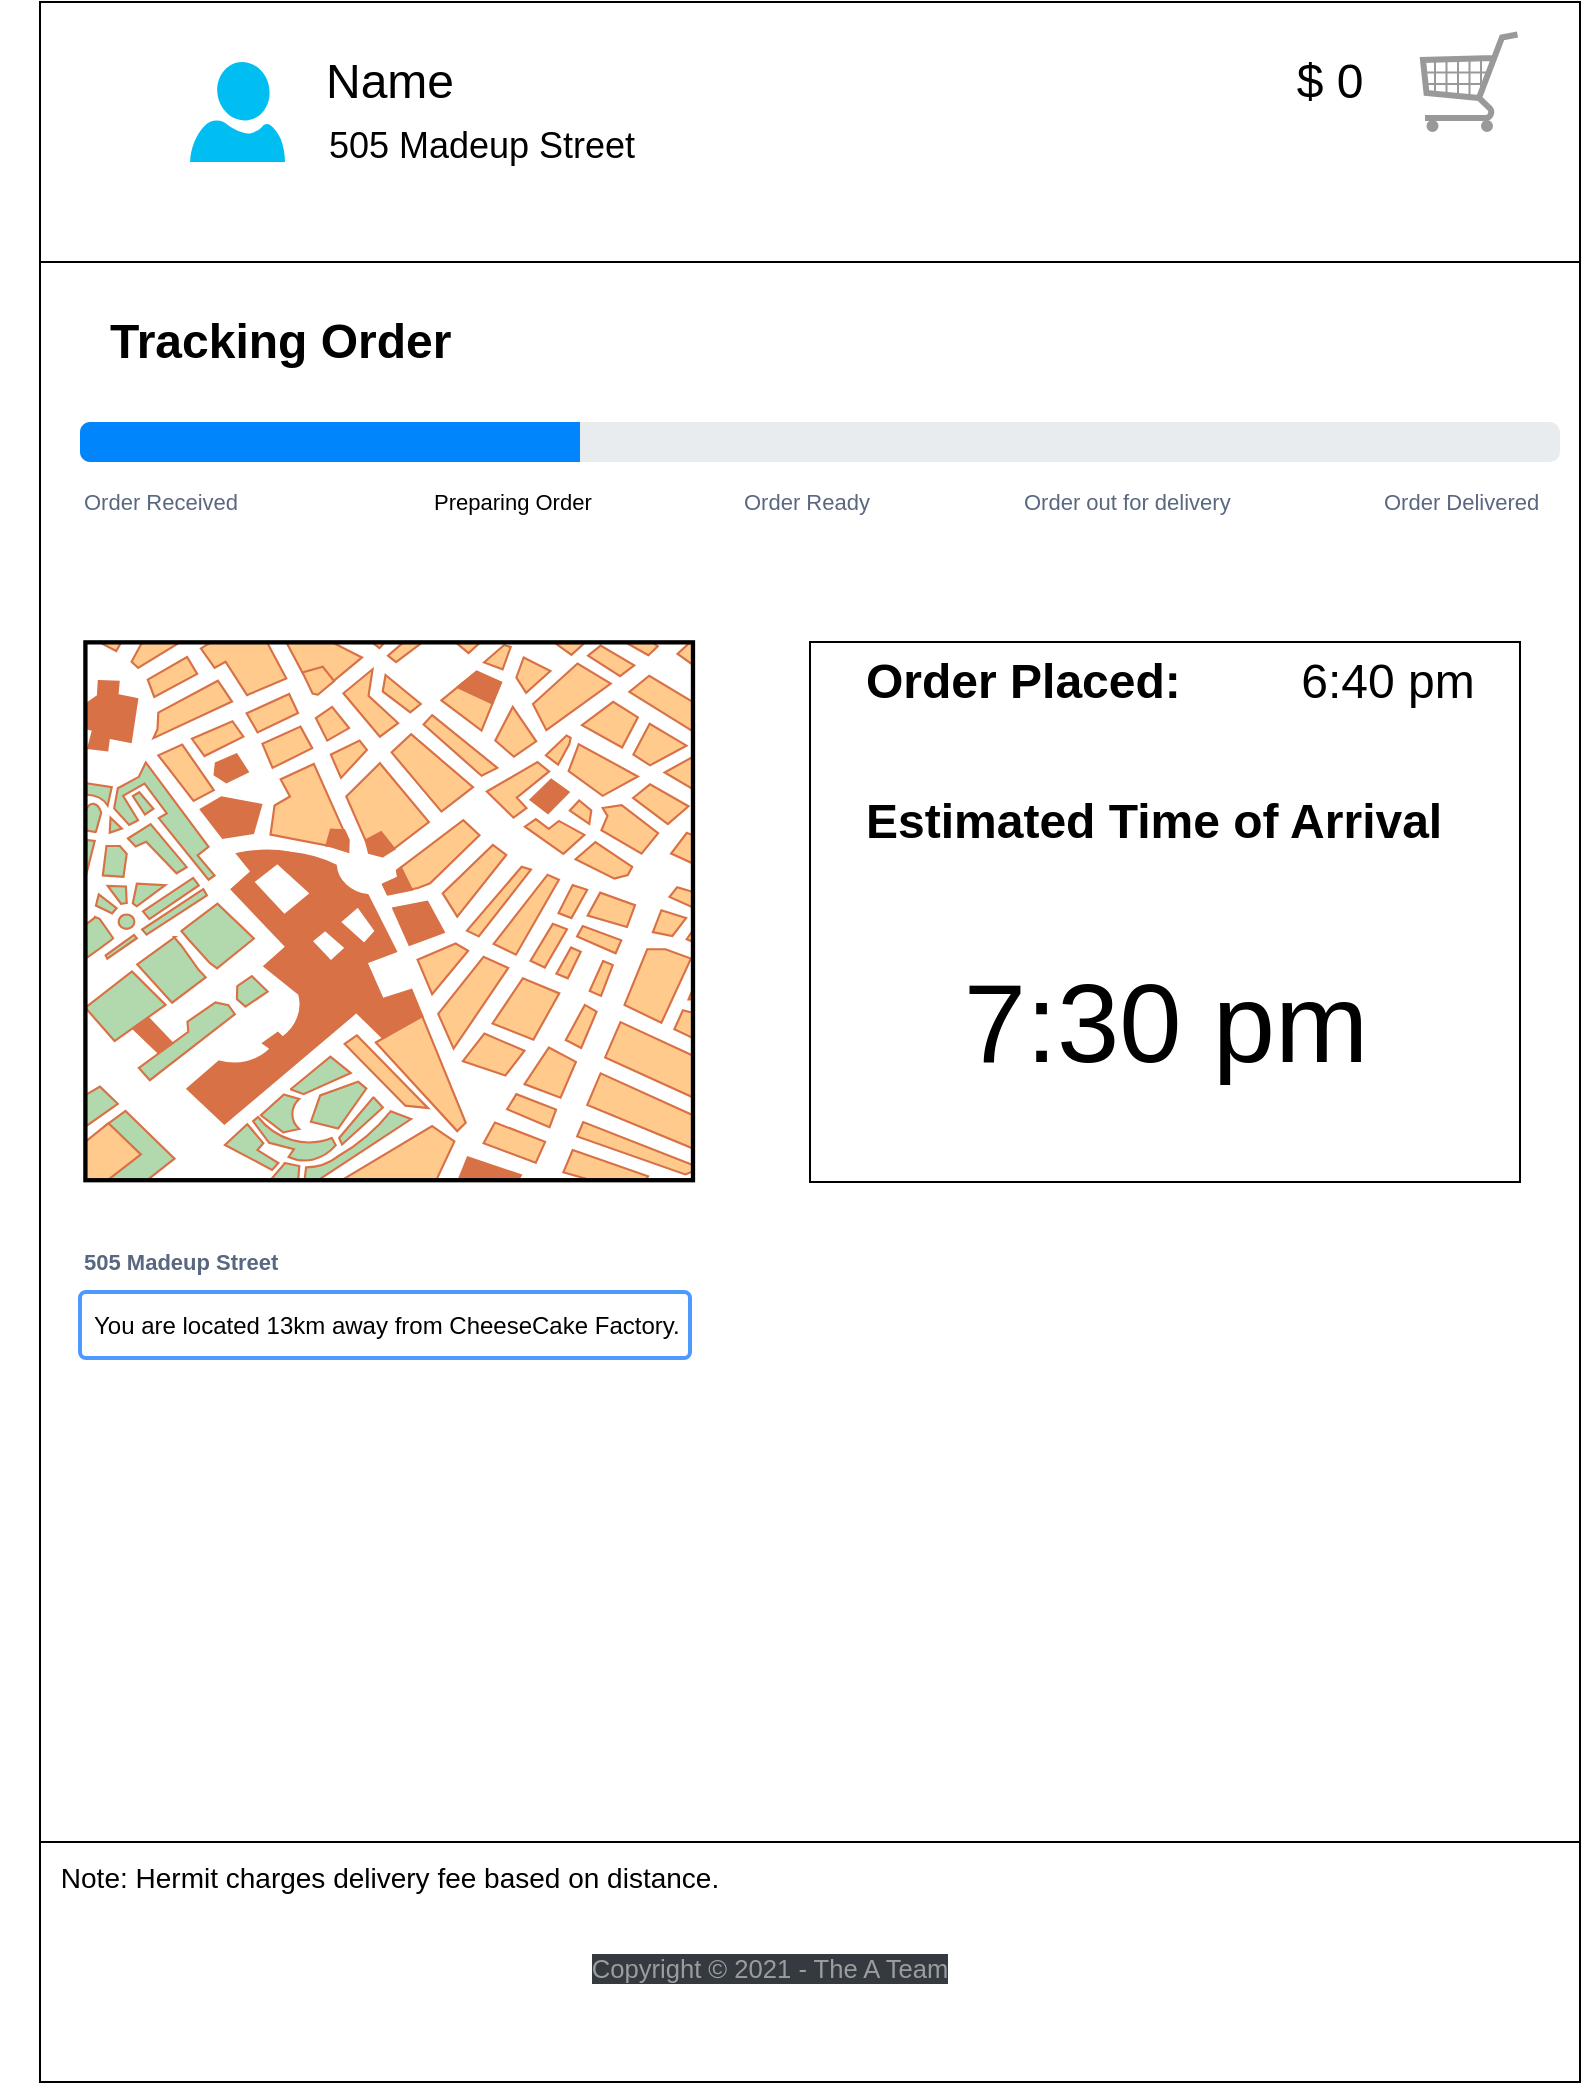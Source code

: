 <mxfile version="14.2.3" type="github">
  <diagram id="xdE4V_Fr4mios66Aybjj" name="Page-1">
    <mxGraphModel dx="1372" dy="834" grid="1" gridSize="10" guides="1" tooltips="1" connect="1" arrows="1" fold="1" page="1" pageScale="1" pageWidth="850" pageHeight="1100" math="0" shadow="0">
      <root>
        <mxCell id="0" />
        <mxCell id="1" parent="0" />
        <mxCell id="JcyahLMTPuSojwTMHPag-1" value="" style="rounded=0;whiteSpace=wrap;html=1;" parent="1" vertex="1">
          <mxGeometry x="40" y="40" width="770" height="1040" as="geometry" />
        </mxCell>
        <mxCell id="JcyahLMTPuSojwTMHPag-2" value="" style="rounded=0;whiteSpace=wrap;html=1;" parent="1" vertex="1">
          <mxGeometry x="40" y="40" width="770" height="130" as="geometry" />
        </mxCell>
        <mxCell id="JcyahLMTPuSojwTMHPag-3" value="" style="verticalLabelPosition=bottom;shadow=0;dashed=0;align=center;html=1;verticalAlign=top;strokeWidth=1;shape=mxgraph.mockup.misc.map;" parent="1" vertex="1">
          <mxGeometry x="62.5" y="360" width="305" height="270" as="geometry" />
        </mxCell>
        <mxCell id="JcyahLMTPuSojwTMHPag-13" value="" style="verticalLabelPosition=bottom;html=1;verticalAlign=top;align=center;strokeColor=none;fillColor=#00BEF2;shape=mxgraph.azure.user;fontSize=24;" parent="1" vertex="1">
          <mxGeometry x="115" y="70" width="47.5" height="50" as="geometry" />
        </mxCell>
        <mxCell id="JcyahLMTPuSojwTMHPag-14" value="Name" style="text;html=1;strokeColor=none;fillColor=none;align=center;verticalAlign=middle;whiteSpace=wrap;rounded=0;fontSize=24;" parent="1" vertex="1">
          <mxGeometry x="195" y="70" width="40" height="20" as="geometry" />
        </mxCell>
        <mxCell id="JcyahLMTPuSojwTMHPag-15" value="" style="verticalLabelPosition=bottom;shadow=0;dashed=0;align=center;html=1;verticalAlign=top;strokeWidth=1;shape=mxgraph.mockup.misc.shoppingCart;strokeColor=#999999;fontSize=24;" parent="1" vertex="1">
          <mxGeometry x="730" y="55" width="50" height="50" as="geometry" />
        </mxCell>
        <mxCell id="JcyahLMTPuSojwTMHPag-17" value="$ 0" style="text;html=1;strokeColor=none;fillColor=none;align=center;verticalAlign=middle;whiteSpace=wrap;rounded=0;fontSize=24;" parent="1" vertex="1">
          <mxGeometry x="650" y="70" width="70" height="20" as="geometry" />
        </mxCell>
        <mxCell id="JcyahLMTPuSojwTMHPag-18" value="&lt;font style=&quot;font-size: 18px&quot;&gt;505 Madeup Street&lt;/font&gt;" style="text;html=1;strokeColor=none;fillColor=none;align=center;verticalAlign=middle;whiteSpace=wrap;rounded=0;fontSize=24;" parent="1" vertex="1">
          <mxGeometry x="176" y="90" width="170" height="40" as="geometry" />
        </mxCell>
        <mxCell id="JcyahLMTPuSojwTMHPag-26" value="505 Madeup Street" style="fillColor=none;strokeColor=none;html=1;fontSize=11;fontStyle=0;align=left;fontColor=#596780;fontStyle=1;fontSize=11" parent="1" vertex="1">
          <mxGeometry x="60" y="660" width="240" height="20" as="geometry" />
        </mxCell>
        <mxCell id="JcyahLMTPuSojwTMHPag-27" value="You are located 13km away from CheeseCake Factory." style="rounded=1;arcSize=9;align=left;spacingLeft=5;strokeColor=#4C9AFF;html=1;strokeWidth=2;fontSize=12" parent="1" vertex="1">
          <mxGeometry x="60" y="685" width="305" height="33" as="geometry" />
        </mxCell>
        <mxCell id="JcyahLMTPuSojwTMHPag-28" value="" style="rounded=0;whiteSpace=wrap;html=1;fontSize=24;" parent="1" vertex="1">
          <mxGeometry x="40" y="960" width="770" height="120" as="geometry" />
        </mxCell>
        <mxCell id="JcyahLMTPuSojwTMHPag-29" value="&lt;font style=&quot;font-size: 14px&quot;&gt;Note: Hermit charges delivery fee based on distance.&lt;/font&gt;" style="text;html=1;strokeColor=none;fillColor=none;align=center;verticalAlign=middle;whiteSpace=wrap;rounded=0;fontSize=24;" parent="1" vertex="1">
          <mxGeometry x="20" y="960" width="390" height="30" as="geometry" />
        </mxCell>
        <mxCell id="JcyahLMTPuSojwTMHPag-30" value="&lt;span style=&quot;color: rgba(255 , 255 , 255 , 0.5) ; font-family: , &amp;#34;blinkmacsystemfont&amp;#34; , &amp;#34;segoe ui&amp;#34; , &amp;#34;roboto&amp;#34; , &amp;#34;helvetica neue&amp;#34; , &amp;#34;arial&amp;#34; , &amp;#34;noto sans&amp;#34; , sans-serif , &amp;#34;apple color emoji&amp;#34; , &amp;#34;segoe ui emoji&amp;#34; , &amp;#34;segoe ui symbol&amp;#34; , &amp;#34;noto color emoji&amp;#34; ; font-size: 12.8px ; background-color: rgb(52 , 58 , 64)&quot;&gt;Copyright © 2021 - The A Team&lt;/span&gt;" style="text;html=1;strokeColor=none;fillColor=none;align=center;verticalAlign=middle;whiteSpace=wrap;rounded=0;fontSize=24;" parent="1" vertex="1">
          <mxGeometry x="210" y="1005" width="390" height="30" as="geometry" />
        </mxCell>
        <mxCell id="JcyahLMTPuSojwTMHPag-52" value="Order Received" style="html=1;fillColor=none;strokeColor=none;fontSize=11;align=left;fontColor=#596780;whiteSpace=wrap;" parent="1" vertex="1">
          <mxGeometry x="60" y="280" width="80" height="20" as="geometry" />
        </mxCell>
        <mxCell id="JcyahLMTPuSojwTMHPag-53" value="Preparing Order" style="html=1;fillColor=none;strokeColor=none;fontSize=11;align=left;fontColor=#000000;whiteSpace=wrap;" parent="1" vertex="1">
          <mxGeometry x="235" y="280" width="90" height="20" as="geometry" />
        </mxCell>
        <mxCell id="JcyahLMTPuSojwTMHPag-55" value="Order Ready" style="html=1;fillColor=none;strokeColor=none;fontSize=11;align=left;fontColor=#596780;whiteSpace=wrap;" parent="1" vertex="1">
          <mxGeometry x="390" y="280" width="70" height="20" as="geometry" />
        </mxCell>
        <mxCell id="JcyahLMTPuSojwTMHPag-57" value="" style="html=1;shadow=0;dashed=0;shape=mxgraph.bootstrap.rrect;rSize=5;fillColor=#E9ECEF;strokeColor=none;" parent="1" vertex="1">
          <mxGeometry x="60" y="250" width="740" height="20" as="geometry" />
        </mxCell>
        <mxCell id="JcyahLMTPuSojwTMHPag-58" value="" style="html=1;shadow=0;dashed=0;shape=mxgraph.bootstrap.leftButton;rSize=5;fillColor=#0085FC;strokeColor=none;resizeHeight=1;" parent="JcyahLMTPuSojwTMHPag-57" vertex="1">
          <mxGeometry width="250" height="20" relative="1" as="geometry" />
        </mxCell>
        <mxCell id="JcyahLMTPuSojwTMHPag-61" value="Order out for delivery" style="html=1;fillColor=none;strokeColor=none;fontSize=11;align=left;fontColor=#596780;whiteSpace=wrap;" parent="1" vertex="1">
          <mxGeometry x="530" y="280" width="110" height="20" as="geometry" />
        </mxCell>
        <mxCell id="JcyahLMTPuSojwTMHPag-62" value="Order Delivered" style="html=1;fillColor=none;strokeColor=none;fontSize=11;align=left;fontColor=#596780;whiteSpace=wrap;" parent="1" vertex="1">
          <mxGeometry x="710" y="280" width="80" height="20" as="geometry" />
        </mxCell>
        <mxCell id="JcyahLMTPuSojwTMHPag-63" value="&lt;h1&gt;Tracking Order&lt;/h1&gt;" style="text;html=1;strokeColor=none;fillColor=none;spacing=5;spacingTop=-20;whiteSpace=wrap;overflow=hidden;rounded=0;" parent="1" vertex="1">
          <mxGeometry x="70" y="190" width="190" height="40" as="geometry" />
        </mxCell>
        <mxCell id="JcyahLMTPuSojwTMHPag-66" value="" style="rounded=0;whiteSpace=wrap;html=1;" parent="1" vertex="1">
          <mxGeometry x="425" y="360" width="355" height="270" as="geometry" />
        </mxCell>
        <mxCell id="JcyahLMTPuSojwTMHPag-68" value="&lt;h1&gt;Estimated Time of Arrival&lt;/h1&gt;" style="text;html=1;strokeColor=none;fillColor=none;spacing=5;spacingTop=-20;whiteSpace=wrap;overflow=hidden;rounded=0;" parent="1" vertex="1">
          <mxGeometry x="447.5" y="430" width="310" height="40" as="geometry" />
        </mxCell>
        <mxCell id="JcyahLMTPuSojwTMHPag-69" value="&lt;font style=&quot;font-size: 56px&quot;&gt;7:30 pm&lt;/font&gt;" style="text;html=1;strokeColor=none;fillColor=none;align=center;verticalAlign=middle;whiteSpace=wrap;rounded=0;" parent="1" vertex="1">
          <mxGeometry x="497.5" y="490" width="210" height="120" as="geometry" />
        </mxCell>
        <mxCell id="JcyahLMTPuSojwTMHPag-70" value="&lt;h1&gt;Order Placed:&lt;/h1&gt;" style="text;html=1;strokeColor=none;fillColor=none;spacing=5;spacingTop=-20;whiteSpace=wrap;overflow=hidden;rounded=0;" parent="1" vertex="1">
          <mxGeometry x="447.5" y="360" width="172.5" height="40" as="geometry" />
        </mxCell>
        <mxCell id="JcyahLMTPuSojwTMHPag-71" value="&lt;font style=&quot;font-size: 24px&quot;&gt;6:40 pm&lt;/font&gt;" style="text;html=1;strokeColor=none;fillColor=none;align=center;verticalAlign=middle;whiteSpace=wrap;rounded=0;" parent="1" vertex="1">
          <mxGeometry x="660" y="365" width="107.5" height="30" as="geometry" />
        </mxCell>
      </root>
    </mxGraphModel>
  </diagram>
</mxfile>
